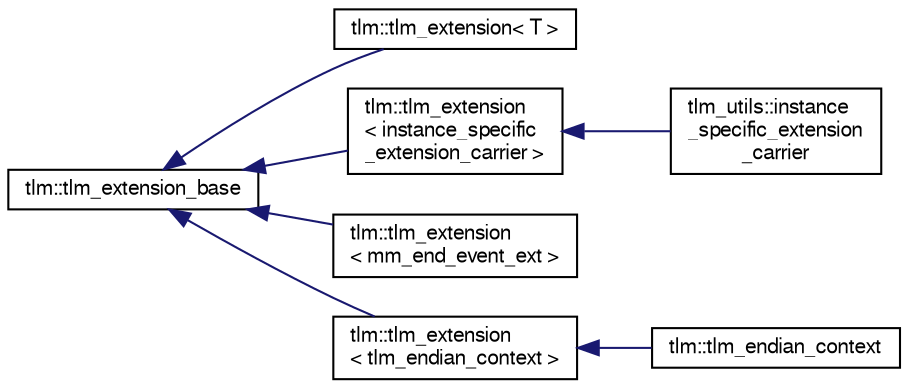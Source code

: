 digraph "Graphical Class Hierarchy"
{
  edge [fontname="FreeSans",fontsize="10",labelfontname="FreeSans",labelfontsize="10"];
  node [fontname="FreeSans",fontsize="10",shape=record];
  rankdir="LR";
  Node0 [label="tlm::tlm_extension_base",height=0.2,width=0.4,color="black", fillcolor="white", style="filled",URL="$a02479.html"];
  Node0 -> Node1 [dir="back",color="midnightblue",fontsize="10",style="solid",fontname="FreeSans"];
  Node1 [label="tlm::tlm_extension\< T \>",height=0.2,width=0.4,color="black", fillcolor="white", style="filled",URL="$a02483.html"];
  Node0 -> Node2 [dir="back",color="midnightblue",fontsize="10",style="solid",fontname="FreeSans"];
  Node2 [label="tlm::tlm_extension\l\< instance_specific\l_extension_carrier \>",height=0.2,width=0.4,color="black", fillcolor="white", style="filled",URL="$a02483.html"];
  Node2 -> Node3 [dir="back",color="midnightblue",fontsize="10",style="solid",fontname="FreeSans"];
  Node3 [label="tlm_utils::instance\l_specific_extension\l_carrier",height=0.2,width=0.4,color="black", fillcolor="white", style="filled",URL="$a02551.html"];
  Node0 -> Node4 [dir="back",color="midnightblue",fontsize="10",style="solid",fontname="FreeSans"];
  Node4 [label="tlm::tlm_extension\l\< mm_end_event_ext \>",height=0.2,width=0.4,color="black", fillcolor="white", style="filled",URL="$a02483.html"];
  Node0 -> Node5 [dir="back",color="midnightblue",fontsize="10",style="solid",fontname="FreeSans"];
  Node5 [label="tlm::tlm_extension\l\< tlm_endian_context \>",height=0.2,width=0.4,color="black", fillcolor="white", style="filled",URL="$a02483.html"];
  Node5 -> Node6 [dir="back",color="midnightblue",fontsize="10",style="solid",fontname="FreeSans"];
  Node6 [label="tlm::tlm_endian_context",height=0.2,width=0.4,color="black", fillcolor="white", style="filled",URL="$a02467.html"];
}

